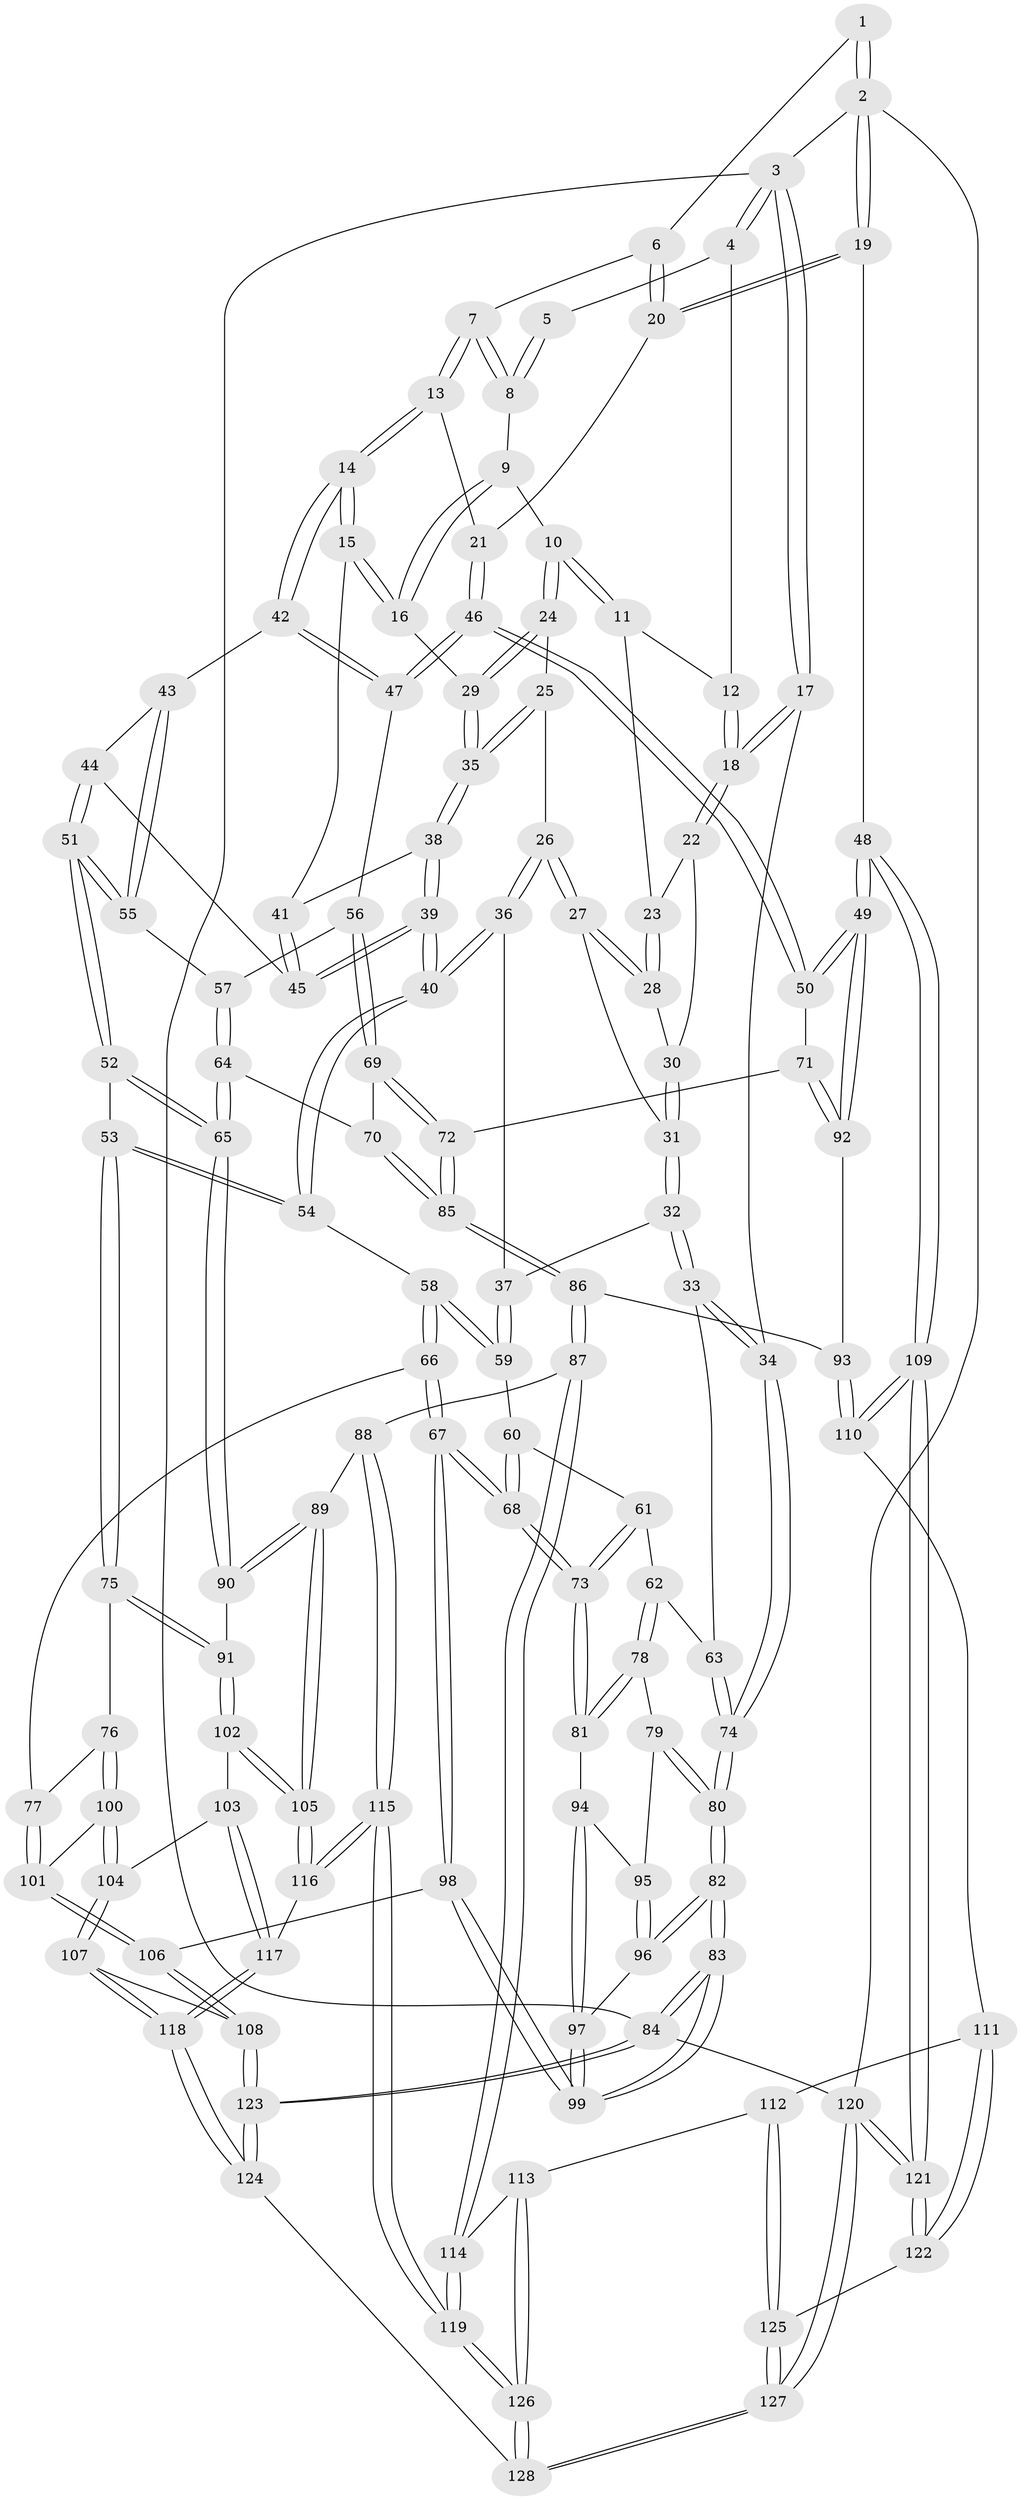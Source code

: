 // coarse degree distribution, {3: 0.17333333333333334, 6: 0.10666666666666667, 4: 0.41333333333333333, 5: 0.30666666666666664}
// Generated by graph-tools (version 1.1) at 2025/42/03/06/25 10:42:28]
// undirected, 128 vertices, 317 edges
graph export_dot {
graph [start="1"]
  node [color=gray90,style=filled];
  1 [pos="+0.8038878356555988+0"];
  2 [pos="+1+0"];
  3 [pos="+0+0"];
  4 [pos="+0.4188746559824677+0"];
  5 [pos="+0.472935173650224+0"];
  6 [pos="+0.7746155798666459+0.09223684442559062"];
  7 [pos="+0.7549821736102001+0.12315178742377261"];
  8 [pos="+0.5458484433931002+0.05347687298632916"];
  9 [pos="+0.5438019020389193+0.11131608465605737"];
  10 [pos="+0.4000281083640361+0.20253667535805442"];
  11 [pos="+0.32370919855828695+0.12197276349992137"];
  12 [pos="+0.3256838648942381+0.06548646621207761"];
  13 [pos="+0.7280158811044118+0.2722475079889651"];
  14 [pos="+0.6892808729110291+0.299422917309959"];
  15 [pos="+0.6489294920289697+0.29005814772581734"];
  16 [pos="+0.6103349552831094+0.27640721575240146"];
  17 [pos="+0+0"];
  18 [pos="+0+0.05349861182269349"];
  19 [pos="+1+0.1410079540373692"];
  20 [pos="+1+0.18995771949557638"];
  21 [pos="+0.9353298064860406+0.3053277487409581"];
  22 [pos="+0.01719621604809824+0.12249858760847115"];
  23 [pos="+0.2461661630241537+0.19345171817070747"];
  24 [pos="+0.4076506401851989+0.22329816899427915"];
  25 [pos="+0.2583566876125927+0.3080796046662662"];
  26 [pos="+0.24827818473842447+0.3098956363315724"];
  27 [pos="+0.24607493278557743+0.3052231898668834"];
  28 [pos="+0.23637912976136607+0.26140884997739805"];
  29 [pos="+0.46006137418541876+0.30684482090935344"];
  30 [pos="+0.1336318673155659+0.25671730619623795"];
  31 [pos="+0.1251556292229005+0.3082788839034249"];
  32 [pos="+0.0215121403907407+0.4260214341258756"];
  33 [pos="+0.0020673568632557354+0.4245011807256072"];
  34 [pos="+0+0.3648161063725786"];
  35 [pos="+0.4530672887640344+0.3184919160642873"];
  36 [pos="+0.24529150205707181+0.35293404275728674"];
  37 [pos="+0.12627732850334422+0.45860888820483287"];
  38 [pos="+0.44561637109017993+0.3419674982672157"];
  39 [pos="+0.40325124968171944+0.46395421751960253"];
  40 [pos="+0.4007845251173873+0.46674273700493424"];
  41 [pos="+0.5494994155365701+0.41658081318181106"];
  42 [pos="+0.6945026605363436+0.3827054947030618"];
  43 [pos="+0.6801322175772339+0.41142396327985303"];
  44 [pos="+0.5507441879482967+0.4713352070632995"];
  45 [pos="+0.5243955139442443+0.4625102758511226"];
  46 [pos="+0.8910919689236257+0.5350060253727346"];
  47 [pos="+0.8704153145493543+0.537877236228356"];
  48 [pos="+1+0.635994760090001"];
  49 [pos="+1+0.6313939761916841"];
  50 [pos="+0.9667690663577356+0.5777790226715557"];
  51 [pos="+0.5967026807137936+0.5764978126341864"];
  52 [pos="+0.5880080698711982+0.5923079310090362"];
  53 [pos="+0.4095480873549573+0.5889179244465013"];
  54 [pos="+0.37946814777763654+0.5465182446134926"];
  55 [pos="+0.6626826875789833+0.5230593429577088"];
  56 [pos="+0.8561386334636458+0.5492040975491389"];
  57 [pos="+0.7219356803007072+0.5629751646404414"];
  58 [pos="+0.27755070808444976+0.5632403989012355"];
  59 [pos="+0.18779873753249146+0.5377464817716482"];
  60 [pos="+0.17607785885273747+0.5574841485127157"];
  61 [pos="+0.1101500606225929+0.6267964603970518"];
  62 [pos="+0.06636736822110513+0.6448148290088822"];
  63 [pos="+0.06342083918612199+0.6427793817032974"];
  64 [pos="+0.7050285057974905+0.6510890037592649"];
  65 [pos="+0.6312188944281563+0.6845907143505737"];
  66 [pos="+0.23389760233876697+0.7287709730436764"];
  67 [pos="+0.21143511202770482+0.7475813790511779"];
  68 [pos="+0.17720386236260408+0.7247927682097258"];
  69 [pos="+0.8101263795953904+0.6342123173913601"];
  70 [pos="+0.7852442110576752+0.665692088744909"];
  71 [pos="+0.8815908494413288+0.7021898507906253"];
  72 [pos="+0.8790959910059128+0.7033702893248484"];
  73 [pos="+0.16897488633583993+0.7225493155811978"];
  74 [pos="+0+0.6165685581247644"];
  75 [pos="+0.4140120618358601+0.6515415062264847"];
  76 [pos="+0.359926481061837+0.7241800335198325"];
  77 [pos="+0.28271403308442955+0.7290778182055832"];
  78 [pos="+0.06542547379465882+0.6826856722119987"];
  79 [pos="+0.05518742094672365+0.7030119697999098"];
  80 [pos="+0+0.9169971602417354"];
  81 [pos="+0.16532900879198992+0.722775398719554"];
  82 [pos="+0+1"];
  83 [pos="+0+1"];
  84 [pos="+0+1"];
  85 [pos="+0.8009202949278009+0.7830122018180385"];
  86 [pos="+0.8007935705260939+0.7837437245869318"];
  87 [pos="+0.7807216346888918+0.8037447649264003"];
  88 [pos="+0.7187429361750245+0.800941651688733"];
  89 [pos="+0.6448030520786568+0.753441532598442"];
  90 [pos="+0.6273611795890793+0.7043437798474117"];
  91 [pos="+0.48228215578385986+0.7271888619203223"];
  92 [pos="+0.9415705701174674+0.7499090554136928"];
  93 [pos="+0.9030004569515852+0.796043652188618"];
  94 [pos="+0.10493087052383764+0.7490798462889947"];
  95 [pos="+0.08653703481278845+0.7438167536825128"];
  96 [pos="+0.060736827034196396+0.7778754990278932"];
  97 [pos="+0.1043803740190181+0.7786564553789288"];
  98 [pos="+0.20913697958762842+0.8537997737674827"];
  99 [pos="+0.14381991415600015+0.8814535321486546"];
  100 [pos="+0.36073438421751614+0.7604441865870996"];
  101 [pos="+0.31620390149575855+0.8068675694280751"];
  102 [pos="+0.482552903904761+0.815847234422249"];
  103 [pos="+0.41544286919353385+0.8359262832599886"];
  104 [pos="+0.41369304225829817+0.8360561036191037"];
  105 [pos="+0.5430514374250223+0.8638645973907312"];
  106 [pos="+0.2604224748620906+0.8773866264013614"];
  107 [pos="+0.33974304368606467+0.90241216639249"];
  108 [pos="+0.2670845356313628+0.8834589195331441"];
  109 [pos="+1+0.7981950759179552"];
  110 [pos="+0.9543960722190945+0.869949938174864"];
  111 [pos="+0.9297958124818813+0.9076153562888237"];
  112 [pos="+0.9183165116014668+0.921934470697989"];
  113 [pos="+0.8485165792418438+0.9308359567466706"];
  114 [pos="+0.7871408158832709+0.8274158678754753"];
  115 [pos="+0.6337002463751283+0.9575847171577957"];
  116 [pos="+0.5451985947533022+0.8739965537712143"];
  117 [pos="+0.463422872329676+0.95448763689682"];
  118 [pos="+0.4209085662685067+1"];
  119 [pos="+0.6681398750365947+1"];
  120 [pos="+1+1"];
  121 [pos="+1+1"];
  122 [pos="+1+0.9713098102796321"];
  123 [pos="+0.22224933359080784+1"];
  124 [pos="+0.43967118386524784+1"];
  125 [pos="+0.9386726364276633+0.959657779334"];
  126 [pos="+0.6947429021593614+1"];
  127 [pos="+1+1"];
  128 [pos="+0.6872819703157803+1"];
  1 -- 2;
  1 -- 2;
  1 -- 6;
  2 -- 3;
  2 -- 19;
  2 -- 19;
  2 -- 120;
  3 -- 4;
  3 -- 4;
  3 -- 17;
  3 -- 17;
  3 -- 84;
  4 -- 5;
  4 -- 12;
  5 -- 8;
  5 -- 8;
  6 -- 7;
  6 -- 20;
  6 -- 20;
  7 -- 8;
  7 -- 8;
  7 -- 13;
  7 -- 13;
  8 -- 9;
  9 -- 10;
  9 -- 16;
  9 -- 16;
  10 -- 11;
  10 -- 11;
  10 -- 24;
  10 -- 24;
  11 -- 12;
  11 -- 23;
  12 -- 18;
  12 -- 18;
  13 -- 14;
  13 -- 14;
  13 -- 21;
  14 -- 15;
  14 -- 15;
  14 -- 42;
  14 -- 42;
  15 -- 16;
  15 -- 16;
  15 -- 41;
  16 -- 29;
  17 -- 18;
  17 -- 18;
  17 -- 34;
  18 -- 22;
  18 -- 22;
  19 -- 20;
  19 -- 20;
  19 -- 48;
  20 -- 21;
  21 -- 46;
  21 -- 46;
  22 -- 23;
  22 -- 30;
  23 -- 28;
  23 -- 28;
  24 -- 25;
  24 -- 29;
  24 -- 29;
  25 -- 26;
  25 -- 35;
  25 -- 35;
  26 -- 27;
  26 -- 27;
  26 -- 36;
  26 -- 36;
  27 -- 28;
  27 -- 28;
  27 -- 31;
  28 -- 30;
  29 -- 35;
  29 -- 35;
  30 -- 31;
  30 -- 31;
  31 -- 32;
  31 -- 32;
  32 -- 33;
  32 -- 33;
  32 -- 37;
  33 -- 34;
  33 -- 34;
  33 -- 63;
  34 -- 74;
  34 -- 74;
  35 -- 38;
  35 -- 38;
  36 -- 37;
  36 -- 40;
  36 -- 40;
  37 -- 59;
  37 -- 59;
  38 -- 39;
  38 -- 39;
  38 -- 41;
  39 -- 40;
  39 -- 40;
  39 -- 45;
  39 -- 45;
  40 -- 54;
  40 -- 54;
  41 -- 45;
  41 -- 45;
  42 -- 43;
  42 -- 47;
  42 -- 47;
  43 -- 44;
  43 -- 55;
  43 -- 55;
  44 -- 45;
  44 -- 51;
  44 -- 51;
  46 -- 47;
  46 -- 47;
  46 -- 50;
  46 -- 50;
  47 -- 56;
  48 -- 49;
  48 -- 49;
  48 -- 109;
  48 -- 109;
  49 -- 50;
  49 -- 50;
  49 -- 92;
  49 -- 92;
  50 -- 71;
  51 -- 52;
  51 -- 52;
  51 -- 55;
  51 -- 55;
  52 -- 53;
  52 -- 65;
  52 -- 65;
  53 -- 54;
  53 -- 54;
  53 -- 75;
  53 -- 75;
  54 -- 58;
  55 -- 57;
  56 -- 57;
  56 -- 69;
  56 -- 69;
  57 -- 64;
  57 -- 64;
  58 -- 59;
  58 -- 59;
  58 -- 66;
  58 -- 66;
  59 -- 60;
  60 -- 61;
  60 -- 68;
  60 -- 68;
  61 -- 62;
  61 -- 73;
  61 -- 73;
  62 -- 63;
  62 -- 78;
  62 -- 78;
  63 -- 74;
  63 -- 74;
  64 -- 65;
  64 -- 65;
  64 -- 70;
  65 -- 90;
  65 -- 90;
  66 -- 67;
  66 -- 67;
  66 -- 77;
  67 -- 68;
  67 -- 68;
  67 -- 98;
  67 -- 98;
  68 -- 73;
  68 -- 73;
  69 -- 70;
  69 -- 72;
  69 -- 72;
  70 -- 85;
  70 -- 85;
  71 -- 72;
  71 -- 92;
  71 -- 92;
  72 -- 85;
  72 -- 85;
  73 -- 81;
  73 -- 81;
  74 -- 80;
  74 -- 80;
  75 -- 76;
  75 -- 91;
  75 -- 91;
  76 -- 77;
  76 -- 100;
  76 -- 100;
  77 -- 101;
  77 -- 101;
  78 -- 79;
  78 -- 81;
  78 -- 81;
  79 -- 80;
  79 -- 80;
  79 -- 95;
  80 -- 82;
  80 -- 82;
  81 -- 94;
  82 -- 83;
  82 -- 83;
  82 -- 96;
  82 -- 96;
  83 -- 84;
  83 -- 84;
  83 -- 99;
  83 -- 99;
  84 -- 123;
  84 -- 123;
  84 -- 120;
  85 -- 86;
  85 -- 86;
  86 -- 87;
  86 -- 87;
  86 -- 93;
  87 -- 88;
  87 -- 114;
  87 -- 114;
  88 -- 89;
  88 -- 115;
  88 -- 115;
  89 -- 90;
  89 -- 90;
  89 -- 105;
  89 -- 105;
  90 -- 91;
  91 -- 102;
  91 -- 102;
  92 -- 93;
  93 -- 110;
  93 -- 110;
  94 -- 95;
  94 -- 97;
  94 -- 97;
  95 -- 96;
  95 -- 96;
  96 -- 97;
  97 -- 99;
  97 -- 99;
  98 -- 99;
  98 -- 99;
  98 -- 106;
  100 -- 101;
  100 -- 104;
  100 -- 104;
  101 -- 106;
  101 -- 106;
  102 -- 103;
  102 -- 105;
  102 -- 105;
  103 -- 104;
  103 -- 117;
  103 -- 117;
  104 -- 107;
  104 -- 107;
  105 -- 116;
  105 -- 116;
  106 -- 108;
  106 -- 108;
  107 -- 108;
  107 -- 118;
  107 -- 118;
  108 -- 123;
  108 -- 123;
  109 -- 110;
  109 -- 110;
  109 -- 121;
  109 -- 121;
  110 -- 111;
  111 -- 112;
  111 -- 122;
  111 -- 122;
  112 -- 113;
  112 -- 125;
  112 -- 125;
  113 -- 114;
  113 -- 126;
  113 -- 126;
  114 -- 119;
  114 -- 119;
  115 -- 116;
  115 -- 116;
  115 -- 119;
  115 -- 119;
  116 -- 117;
  117 -- 118;
  117 -- 118;
  118 -- 124;
  118 -- 124;
  119 -- 126;
  119 -- 126;
  120 -- 121;
  120 -- 121;
  120 -- 127;
  120 -- 127;
  121 -- 122;
  121 -- 122;
  122 -- 125;
  123 -- 124;
  123 -- 124;
  124 -- 128;
  125 -- 127;
  125 -- 127;
  126 -- 128;
  126 -- 128;
  127 -- 128;
  127 -- 128;
}
